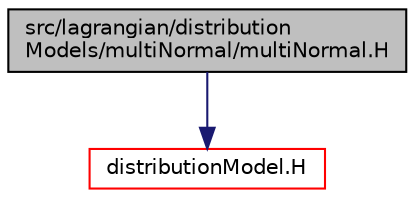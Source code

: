digraph "src/lagrangian/distributionModels/multiNormal/multiNormal.H"
{
  bgcolor="transparent";
  edge [fontname="Helvetica",fontsize="10",labelfontname="Helvetica",labelfontsize="10"];
  node [fontname="Helvetica",fontsize="10",shape=record];
  Node1 [label="src/lagrangian/distribution\lModels/multiNormal/multiNormal.H",height=0.2,width=0.4,color="black", fillcolor="grey75", style="filled", fontcolor="black"];
  Node1 -> Node2 [color="midnightblue",fontsize="10",style="solid",fontname="Helvetica"];
  Node2 [label="distributionModel.H",height=0.2,width=0.4,color="red",URL="$a06376.html"];
}
